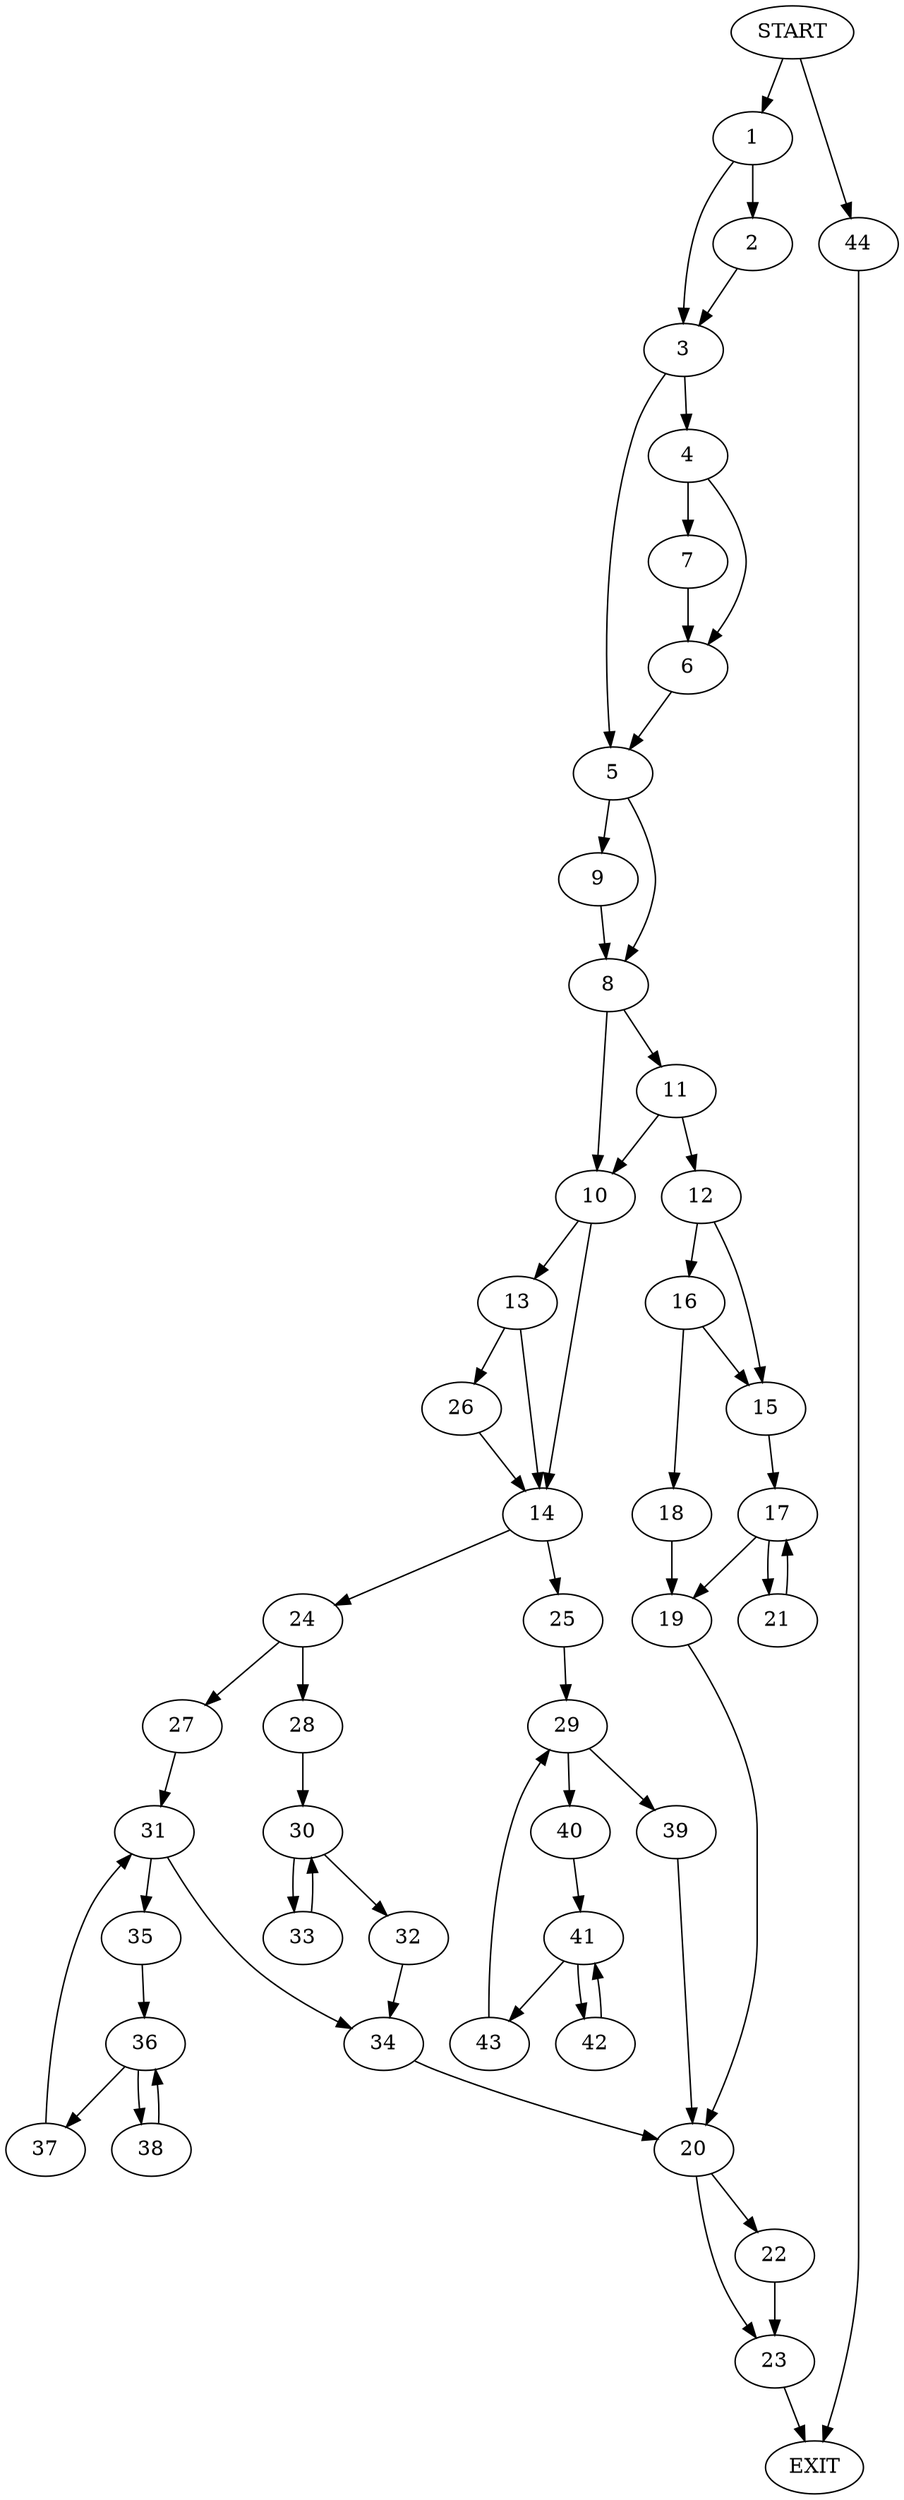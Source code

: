 digraph {
0 [label="START"]
45 [label="EXIT"]
0 -> 1
1 -> 2
1 -> 3
3 -> 4
3 -> 5
2 -> 3
4 -> 6
4 -> 7
5 -> 8
5 -> 9
7 -> 6
6 -> 5
9 -> 8
8 -> 10
8 -> 11
11 -> 10
11 -> 12
10 -> 13
10 -> 14
12 -> 15
12 -> 16
15 -> 17
16 -> 15
16 -> 18
18 -> 19
19 -> 20
17 -> 21
17 -> 19
21 -> 17
20 -> 22
20 -> 23
14 -> 24
14 -> 25
13 -> 26
13 -> 14
26 -> 14
24 -> 27
24 -> 28
25 -> 29
28 -> 30
27 -> 31
30 -> 32
30 -> 33
32 -> 34
33 -> 30
34 -> 20
31 -> 34
31 -> 35
35 -> 36
36 -> 37
36 -> 38
38 -> 36
37 -> 31
29 -> 39
29 -> 40
39 -> 20
40 -> 41
41 -> 42
41 -> 43
42 -> 41
43 -> 29
23 -> 45
22 -> 23
0 -> 44
44 -> 45
}

